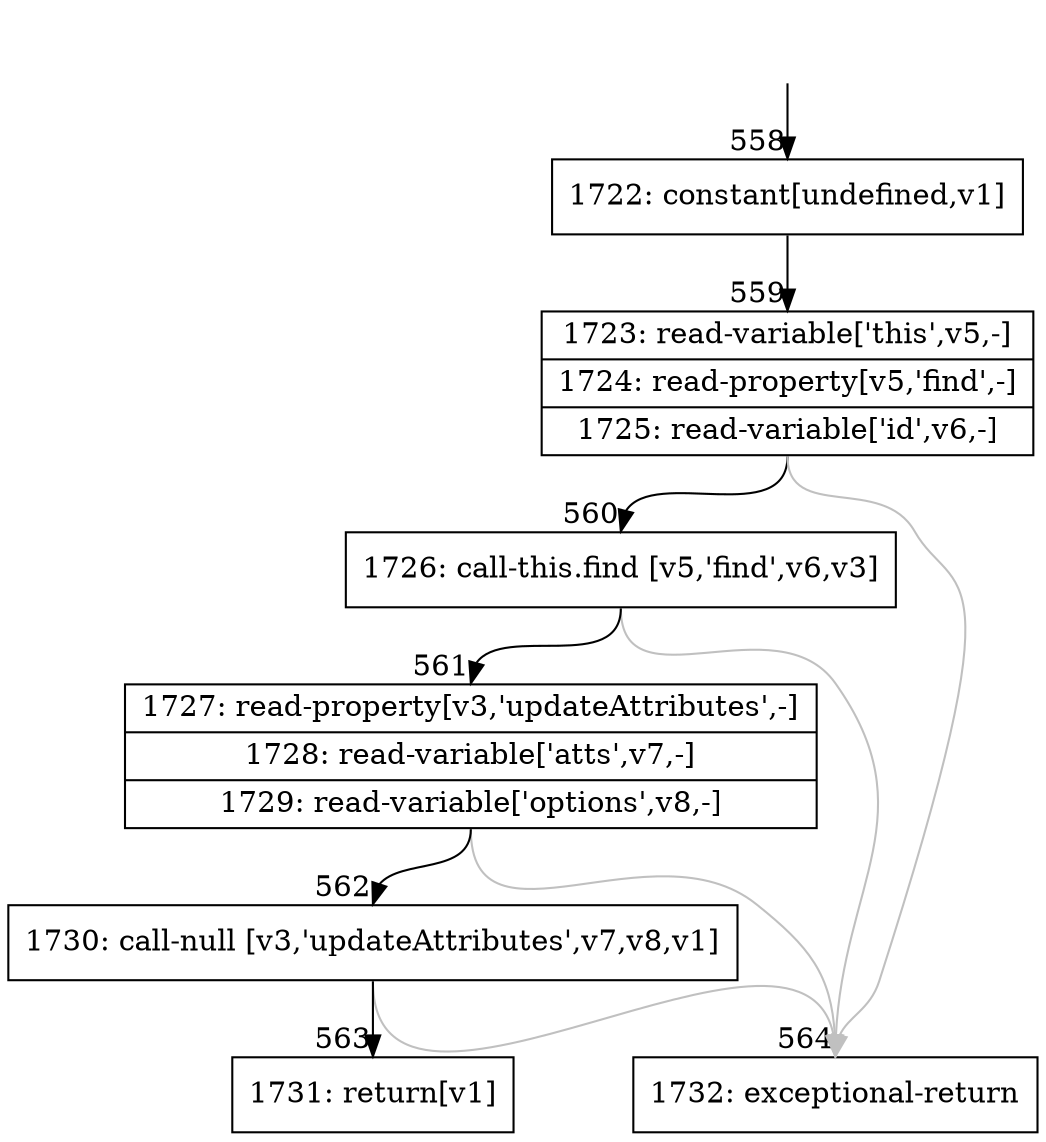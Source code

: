 digraph {
rankdir="TD"
BB_entry49[shape=none,label=""];
BB_entry49 -> BB558 [tailport=s, headport=n, headlabel="    558"]
BB558 [shape=record label="{1722: constant[undefined,v1]}" ] 
BB558 -> BB559 [tailport=s, headport=n, headlabel="      559"]
BB559 [shape=record label="{1723: read-variable['this',v5,-]|1724: read-property[v5,'find',-]|1725: read-variable['id',v6,-]}" ] 
BB559 -> BB560 [tailport=s, headport=n, headlabel="      560"]
BB559 -> BB564 [tailport=s, headport=n, color=gray, headlabel="      564"]
BB560 [shape=record label="{1726: call-this.find [v5,'find',v6,v3]}" ] 
BB560 -> BB561 [tailport=s, headport=n, headlabel="      561"]
BB560 -> BB564 [tailport=s, headport=n, color=gray]
BB561 [shape=record label="{1727: read-property[v3,'updateAttributes',-]|1728: read-variable['atts',v7,-]|1729: read-variable['options',v8,-]}" ] 
BB561 -> BB562 [tailport=s, headport=n, headlabel="      562"]
BB561 -> BB564 [tailport=s, headport=n, color=gray]
BB562 [shape=record label="{1730: call-null [v3,'updateAttributes',v7,v8,v1]}" ] 
BB562 -> BB563 [tailport=s, headport=n, headlabel="      563"]
BB562 -> BB564 [tailport=s, headport=n, color=gray]
BB563 [shape=record label="{1731: return[v1]}" ] 
BB564 [shape=record label="{1732: exceptional-return}" ] 
//#$~ 468
}
